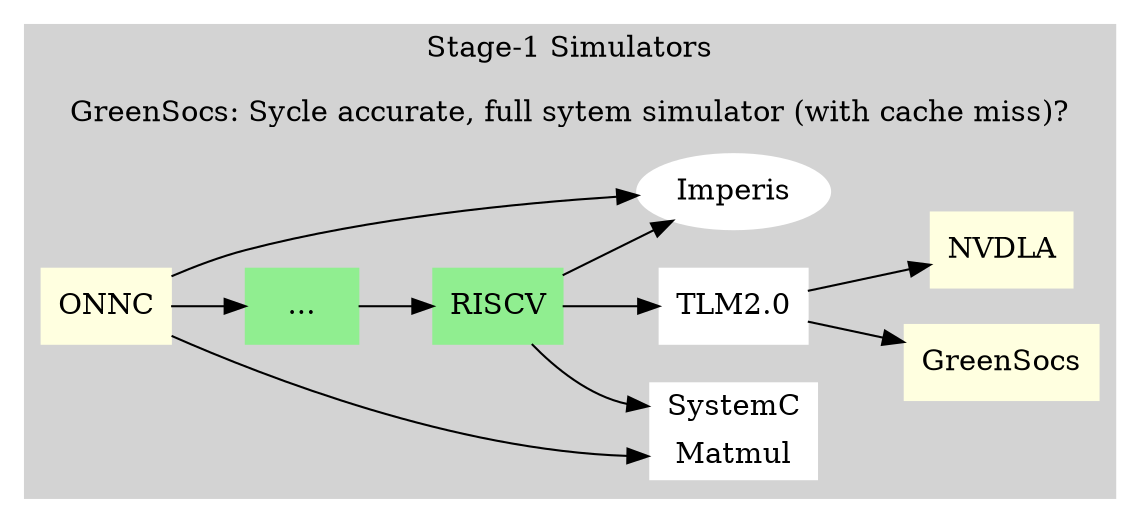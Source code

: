 // dot -Tpng simu.gv -o simu.png

// ref. TLM, https://www.accellera.org/community/systemc/about-systemc-tlm
// ref. http://nvdla.org/

digraph G {
  rankdir=LR;

  subgraph cluster_1 {
    style=filled;
    color=lightgrey;
    label = "Stage-1 Simulators\n\nGreenSocs: Sycle accurate, full sytem simulator (with cache miss)?\n";

    node [shape=record,style=filled,color=white]; 
      SystemC [
        label = "<f0> SystemC | <f1> Matmul"
        shape = "record"
      ];
    TLM [label="TLM2.0"];
    node [shape=box,style=filled,color=lightgreen]; 
      Skip [label="..."]; RISCV; 
    node [shape=box,style=filled,color=lightyellow]; 
      ONNC; GreenSocs; NVDLA;

    node [shape="",style=filled,color=white]; 

    ONNC -> Skip;
    ONNC -> SystemC:f1;
    ONNC -> Imperis;
    Skip -> RISCV;
    RISCV -> SystemC:f0;
    RISCV -> Imperis;
    RISCV -> TLM;
    TLM -> GreenSocs;
    TLM -> NVDLA;
  }
}

